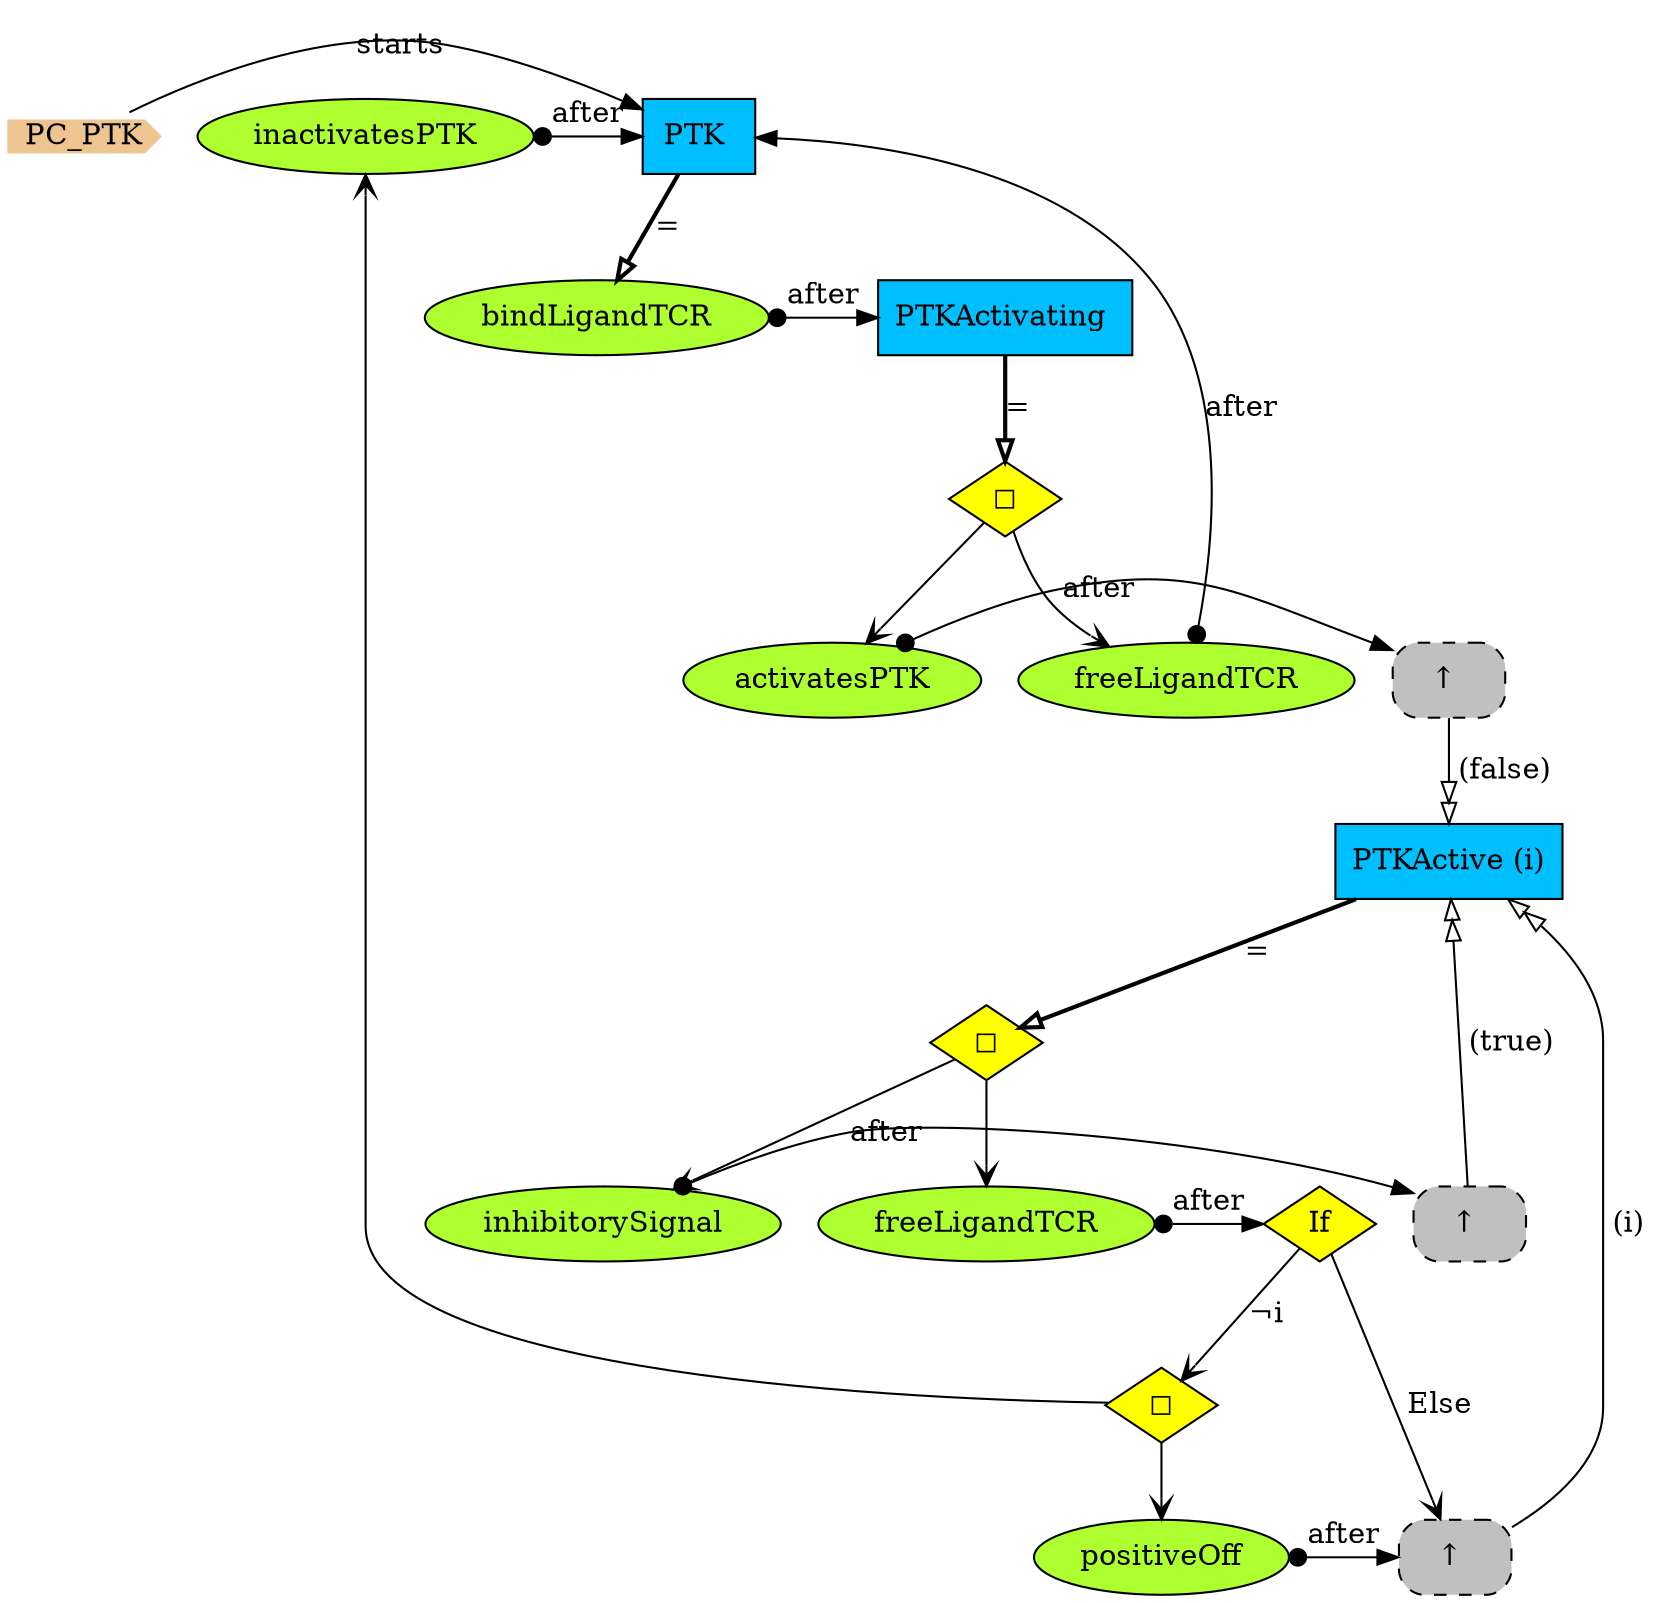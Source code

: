 digraph {

StartN_ [shape = cds,color=burlywood2,style=filled,height=.2,width=.2, label =PC_PTK];
bindLigandTCR [shape=ellipse,fillcolor=greenyellow,style=filled,label="bindLigandTCR"];
PTK [shape=box,fillcolor=deepskyblue,style = filled,label="PTK "];
PTKActivating [shape=box,fillcolor=deepskyblue,style = filled,label="PTKActivating "];
freeLigandTCR2 [shape=ellipse,fillcolor=greenyellow,style=filled,label="freeLigandTCR"];
RefPTKActive1 [shape=rectangle,fillcolor=gray,style="rounded,filled,dashed",label="↑ "];
inactivatesPTK [shape=ellipse,fillcolor=greenyellow,style=filled,label="inactivatesPTK"];
OpPTKActive [shape=diamond,fillcolor=yellow,style=filled,label="◻︎"];
RefPTKActive2 [shape=rectangle,fillcolor=gray,style="rounded,filled,dashed",label="↑ "];
OpfreeLigandTCR [shape=diamond,fillcolor=yellow,style=filled,label="If"];
RefPTKActive3 [shape=rectangle,fillcolor=gray,style="rounded,filled,dashed",label="↑ "];
inhibitorySignal [shape=ellipse,fillcolor=greenyellow,style=filled,label="inhibitorySignal"];
positiveOff [shape=ellipse,fillcolor=greenyellow,style=filled,label="positiveOff"];
OpPTKInactivating [shape=diamond,fillcolor=yellow,style=filled,label="◻︎"];
PTKActive [shape=box,fillcolor=deepskyblue,style = filled,label="PTKActive (i)"];
activatesPTK [shape=ellipse,fillcolor=greenyellow,style=filled,label="activatesPTK"];
OpPTKActivating [shape=diamond,fillcolor=yellow,style=filled,label="◻︎"];
freeLigandTCR [shape=ellipse,fillcolor=greenyellow,style=filled,label="freeLigandTCR"];

{rank=same;OpfreeLigandTCR,freeLigandTCR2}
{rank=same;RefPTKActive2,inhibitorySignal}
{rank=same;PTK,inactivatesPTK}
{rank=same;PTKActivating,bindLigandTCR}
{rank=same;RefPTKActive1,activatesPTK}
{rank=same;RefPTKActive3,positiveOff}
{rank=same;PTK,StartN_}

OpfreeLigandTCR->RefPTKActive3[arrowhead="open",label="Else"];
freeLigandTCR2->OpfreeLigandTCR[arrowtail=dot,dir=both,label="after"];
inhibitorySignal->RefPTKActive2[arrowtail=dot,dir=both,label="after"];
OpPTKActive->inhibitorySignal[arrowhead="open"];
inactivatesPTK->PTK[arrowtail=dot,dir=both,label="after"];
OpPTKInactivating->positiveOff[arrowhead="open"];
RefPTKActive1->PTKActive[arrowhead="normalnormal",fillcolor=white,label=" (false)"];
OpPTKActivating->activatesPTK[arrowhead="open"];
bindLigandTCR->PTKActivating[arrowtail=dot,dir=both,label="after"];
OpPTKActivating->freeLigandTCR[arrowhead="open"];
freeLigandTCR->PTK[arrowtail=dot,dir=both,label="after"];
activatesPTK->RefPTKActive1[arrowtail=dot,dir=both,label="after"];
OpPTKInactivating->inactivatesPTK[arrowhead="open"];
positiveOff->RefPTKActive3[arrowtail=dot,dir=both,label="after"];
OpPTKActive->freeLigandTCR2[arrowhead="open"];
RefPTKActive2->PTKActive[arrowhead="normalnormal",fillcolor=white,label=" (true)"];
RefPTKActive3->PTKActive[arrowhead="normalnormal",fillcolor=white,label=" (i)"];
OpfreeLigandTCR->OpPTKInactivating[arrowhead="open",label="¬i"];
PTK->bindLigandTCR[arrowhead="onormal",penwidth=2,label="="];
PTKActivating->OpPTKActivating[arrowhead="onormal",penwidth=2,label="="];
PTKActive->OpPTKActive[arrowhead="onormal",penwidth=2,label="="];
StartN_->PTK[label="starts"];
}